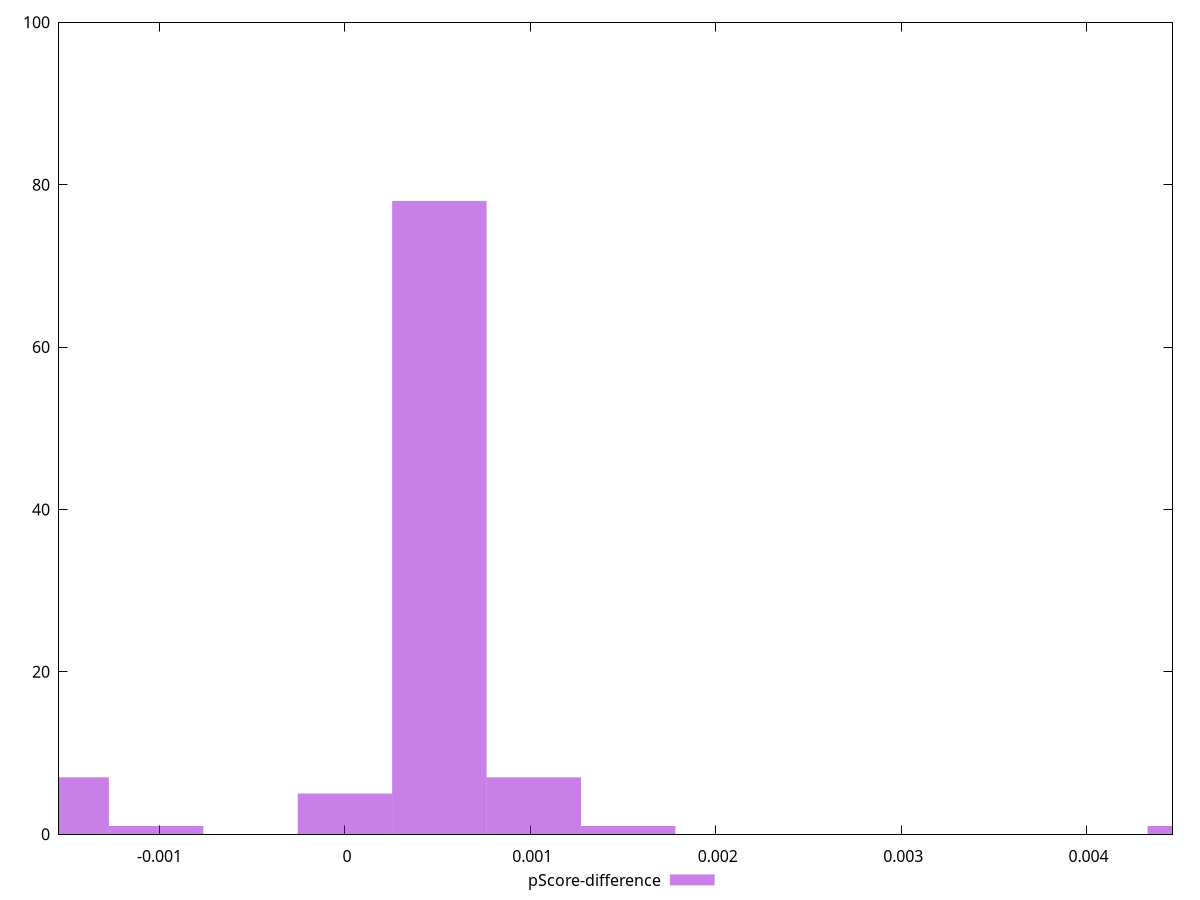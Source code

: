 reset

$pScoreDifference <<EOF
0.0005092736739180604 78
0.0010185473478361209 7
0.0015278210217541813 1
-0.0015278210217541813 7
-0.0010185473478361209 1
0 5
0.004583463065262544 1
EOF

set key outside below
set boxwidth 0.0005092736739180604
set xrange [-0.0015422453462698906:0.004463504265207094]
set yrange [0:100]
set trange [0:100]
set style fill transparent solid 0.5 noborder
set terminal svg size 640, 490 enhanced background rgb 'white'
set output "reprap/cumulative-layout-shift/samples/pages+cached+noexternal/pScore-difference/histogram.svg"

plot $pScoreDifference title "pScore-difference" with boxes

reset

